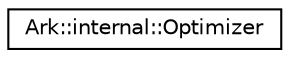 digraph "Graphical Class Hierarchy"
{
 // INTERACTIVE_SVG=YES
 // LATEX_PDF_SIZE
  edge [fontname="Helvetica",fontsize="10",labelfontname="Helvetica",labelfontsize="10"];
  node [fontname="Helvetica",fontsize="10",shape=record];
  rankdir="LR";
  Node0 [label="Ark::internal::Optimizer",height=0.2,width=0.4,color="black", fillcolor="white", style="filled",URL="$d7/da8/classArk_1_1internal_1_1Optimizer.html",tooltip="The ArkScript AST optimizer."];
}
